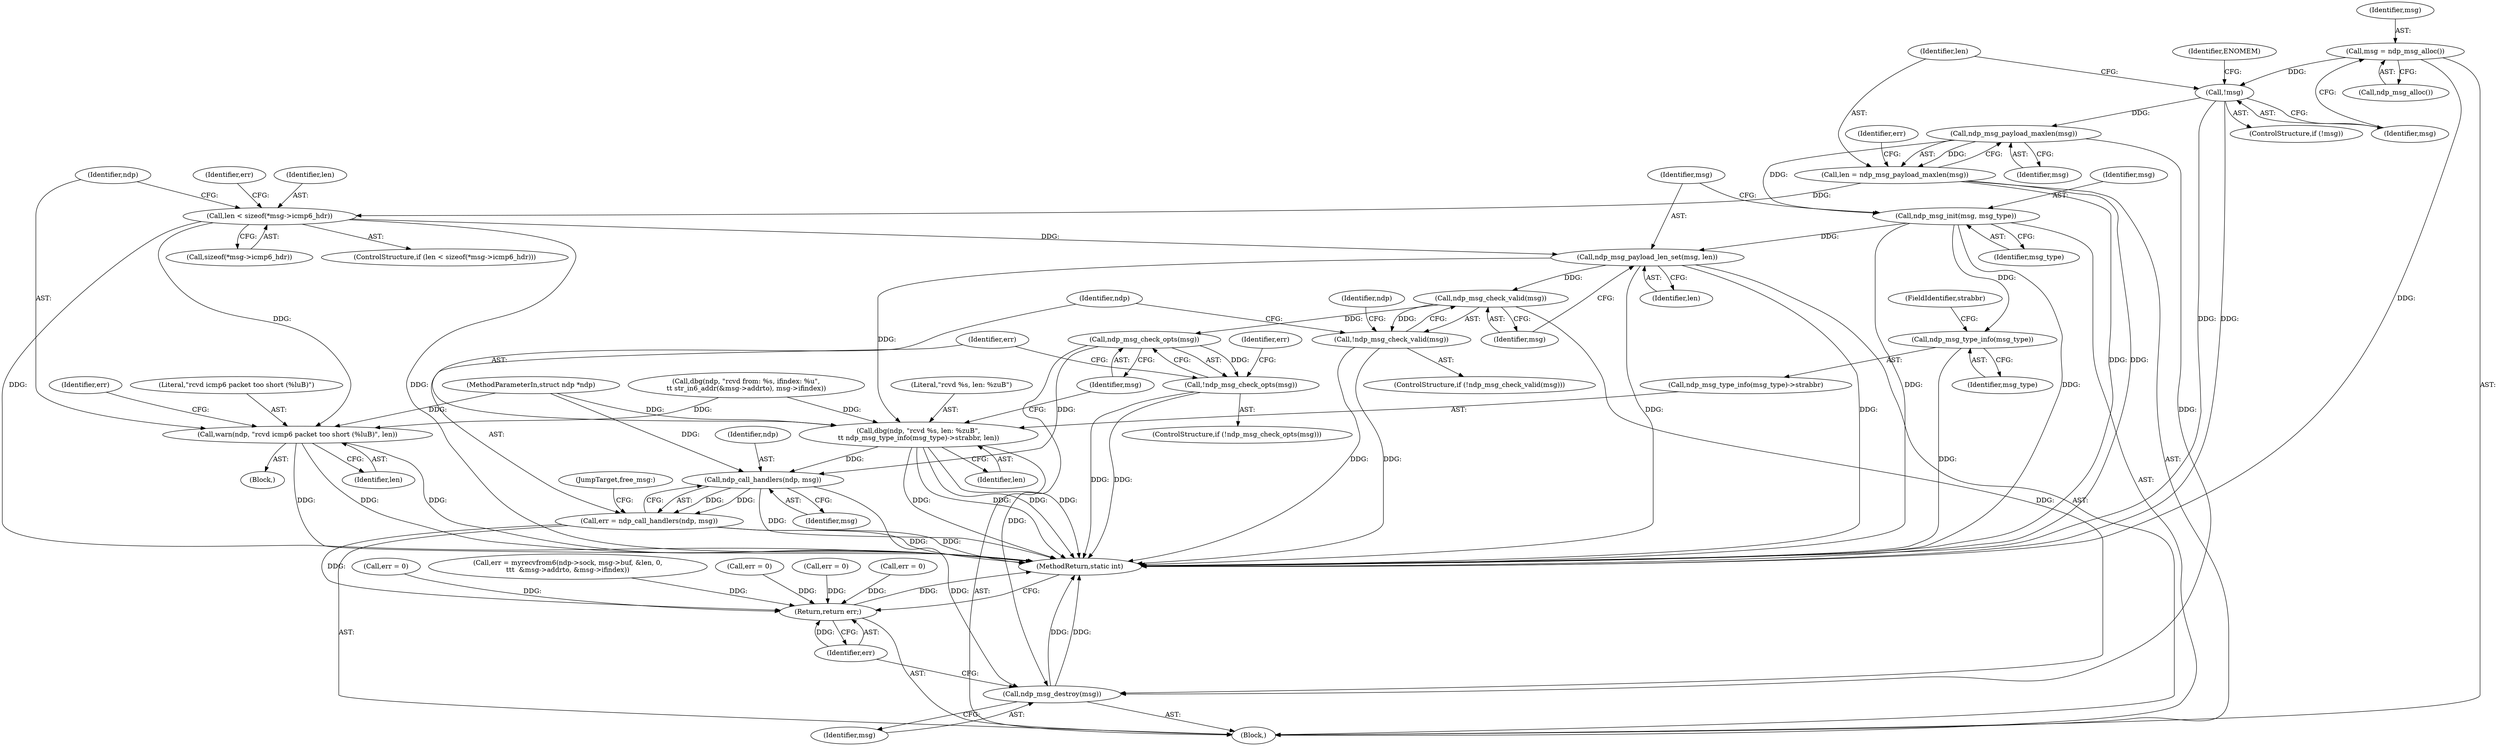 digraph "0_libndp_a4892df306e0532487f1634ba6d4c6d4bb381c7f_1@pointer" {
"1000118" [label="(Call,ndp_msg_payload_maxlen(msg))"];
"1000111" [label="(Call,!msg)"];
"1000107" [label="(Call,msg = ndp_msg_alloc())"];
"1000116" [label="(Call,len = ndp_msg_payload_maxlen(msg))"];
"1000159" [label="(Call,len < sizeof(*msg->icmp6_hdr))"];
"1000167" [label="(Call,warn(ndp, \"rcvd icmp6 packet too short (%luB)\", len))"];
"1000195" [label="(Call,ndp_msg_payload_len_set(msg, len))"];
"1000200" [label="(Call,ndp_msg_check_valid(msg))"];
"1000199" [label="(Call,!ndp_msg_check_valid(msg))"];
"1000220" [label="(Call,ndp_msg_check_opts(msg))"];
"1000219" [label="(Call,!ndp_msg_check_opts(msg))"];
"1000229" [label="(Call,ndp_call_handlers(ndp, msg))"];
"1000227" [label="(Call,err = ndp_call_handlers(ndp, msg))"];
"1000235" [label="(Return,return err;)"];
"1000233" [label="(Call,ndp_msg_destroy(msg))"];
"1000210" [label="(Call,dbg(ndp, \"rcvd %s, len: %zuB\",\n\t\t ndp_msg_type_info(msg_type)->strabbr, len))"];
"1000192" [label="(Call,ndp_msg_init(msg, msg_type))"];
"1000214" [label="(Call,ndp_msg_type_info(msg_type))"];
"1000224" [label="(Identifier,err)"];
"1000116" [label="(Call,len = ndp_msg_payload_maxlen(msg))"];
"1000204" [label="(Identifier,ndp)"];
"1000227" [label="(Call,err = ndp_call_handlers(ndp, msg))"];
"1000161" [label="(Call,sizeof(*msg->icmp6_hdr))"];
"1000194" [label="(Identifier,msg_type)"];
"1000192" [label="(Call,ndp_msg_init(msg, msg_type))"];
"1000220" [label="(Call,ndp_msg_check_opts(msg))"];
"1000168" [label="(Identifier,ndp)"];
"1000218" [label="(ControlStructure,if (!ndp_msg_check_opts(msg)))"];
"1000200" [label="(Call,ndp_msg_check_valid(msg))"];
"1000118" [label="(Call,ndp_msg_payload_maxlen(msg))"];
"1000210" [label="(Call,dbg(ndp, \"rcvd %s, len: %zuB\",\n\t\t ndp_msg_type_info(msg_type)->strabbr, len))"];
"1000195" [label="(Call,ndp_msg_payload_len_set(msg, len))"];
"1000166" [label="(Block,)"];
"1000115" [label="(Identifier,ENOMEM)"];
"1000212" [label="(Literal,\"rcvd %s, len: %zuB\")"];
"1000119" [label="(Identifier,msg)"];
"1000230" [label="(Identifier,ndp)"];
"1000159" [label="(Call,len < sizeof(*msg->icmp6_hdr))"];
"1000198" [label="(ControlStructure,if (!ndp_msg_check_valid(msg)))"];
"1000120" [label="(Call,err = myrecvfrom6(ndp->sock, msg->buf, &len, 0,\n\t\t\t  &msg->addrto, &msg->ifindex))"];
"1000110" [label="(ControlStructure,if (!msg))"];
"1000219" [label="(Call,!ndp_msg_check_opts(msg))"];
"1000211" [label="(Identifier,ndp)"];
"1000171" [label="(Call,err = 0)"];
"1000234" [label="(Identifier,msg)"];
"1000217" [label="(Identifier,len)"];
"1000214" [label="(Call,ndp_msg_type_info(msg_type))"];
"1000108" [label="(Identifier,msg)"];
"1000197" [label="(Identifier,len)"];
"1000229" [label="(Call,ndp_call_handlers(ndp, msg))"];
"1000201" [label="(Identifier,msg)"];
"1000236" [label="(Identifier,err)"];
"1000117" [label="(Identifier,len)"];
"1000176" [label="(Identifier,err)"];
"1000213" [label="(Call,ndp_msg_type_info(msg_type)->strabbr)"];
"1000233" [label="(Call,ndp_msg_destroy(msg))"];
"1000107" [label="(Call,msg = ndp_msg_alloc())"];
"1000170" [label="(Identifier,len)"];
"1000121" [label="(Identifier,err)"];
"1000112" [label="(Identifier,msg)"];
"1000111" [label="(Call,!msg)"];
"1000235" [label="(Return,return err;)"];
"1000101" [label="(MethodParameterIn,struct ndp *ndp)"];
"1000221" [label="(Identifier,msg)"];
"1000231" [label="(Identifier,msg)"];
"1000215" [label="(Identifier,msg_type)"];
"1000237" [label="(MethodReturn,static int)"];
"1000158" [label="(ControlStructure,if (len < sizeof(*msg->icmp6_hdr)))"];
"1000196" [label="(Identifier,msg)"];
"1000206" [label="(Call,err = 0)"];
"1000228" [label="(Identifier,err)"];
"1000102" [label="(Block,)"];
"1000109" [label="(Call,ndp_msg_alloc())"];
"1000223" [label="(Call,err = 0)"];
"1000232" [label="(JumpTarget,free_msg:)"];
"1000188" [label="(Call,err = 0)"];
"1000172" [label="(Identifier,err)"];
"1000216" [label="(FieldIdentifier,strabbr)"];
"1000160" [label="(Identifier,len)"];
"1000147" [label="(Call,dbg(ndp, \"rcvd from: %s, ifindex: %u\",\n\t\t str_in6_addr(&msg->addrto), msg->ifindex))"];
"1000193" [label="(Identifier,msg)"];
"1000167" [label="(Call,warn(ndp, \"rcvd icmp6 packet too short (%luB)\", len))"];
"1000199" [label="(Call,!ndp_msg_check_valid(msg))"];
"1000169" [label="(Literal,\"rcvd icmp6 packet too short (%luB)\")"];
"1000118" -> "1000116"  [label="AST: "];
"1000118" -> "1000119"  [label="CFG: "];
"1000119" -> "1000118"  [label="AST: "];
"1000116" -> "1000118"  [label="CFG: "];
"1000118" -> "1000116"  [label="DDG: "];
"1000111" -> "1000118"  [label="DDG: "];
"1000118" -> "1000192"  [label="DDG: "];
"1000118" -> "1000233"  [label="DDG: "];
"1000111" -> "1000110"  [label="AST: "];
"1000111" -> "1000112"  [label="CFG: "];
"1000112" -> "1000111"  [label="AST: "];
"1000115" -> "1000111"  [label="CFG: "];
"1000117" -> "1000111"  [label="CFG: "];
"1000111" -> "1000237"  [label="DDG: "];
"1000111" -> "1000237"  [label="DDG: "];
"1000107" -> "1000111"  [label="DDG: "];
"1000107" -> "1000102"  [label="AST: "];
"1000107" -> "1000109"  [label="CFG: "];
"1000108" -> "1000107"  [label="AST: "];
"1000109" -> "1000107"  [label="AST: "];
"1000112" -> "1000107"  [label="CFG: "];
"1000107" -> "1000237"  [label="DDG: "];
"1000116" -> "1000102"  [label="AST: "];
"1000117" -> "1000116"  [label="AST: "];
"1000121" -> "1000116"  [label="CFG: "];
"1000116" -> "1000237"  [label="DDG: "];
"1000116" -> "1000237"  [label="DDG: "];
"1000116" -> "1000159"  [label="DDG: "];
"1000159" -> "1000158"  [label="AST: "];
"1000159" -> "1000161"  [label="CFG: "];
"1000160" -> "1000159"  [label="AST: "];
"1000161" -> "1000159"  [label="AST: "];
"1000168" -> "1000159"  [label="CFG: "];
"1000176" -> "1000159"  [label="CFG: "];
"1000159" -> "1000237"  [label="DDG: "];
"1000159" -> "1000237"  [label="DDG: "];
"1000159" -> "1000167"  [label="DDG: "];
"1000159" -> "1000195"  [label="DDG: "];
"1000167" -> "1000166"  [label="AST: "];
"1000167" -> "1000170"  [label="CFG: "];
"1000168" -> "1000167"  [label="AST: "];
"1000169" -> "1000167"  [label="AST: "];
"1000170" -> "1000167"  [label="AST: "];
"1000172" -> "1000167"  [label="CFG: "];
"1000167" -> "1000237"  [label="DDG: "];
"1000167" -> "1000237"  [label="DDG: "];
"1000167" -> "1000237"  [label="DDG: "];
"1000147" -> "1000167"  [label="DDG: "];
"1000101" -> "1000167"  [label="DDG: "];
"1000195" -> "1000102"  [label="AST: "];
"1000195" -> "1000197"  [label="CFG: "];
"1000196" -> "1000195"  [label="AST: "];
"1000197" -> "1000195"  [label="AST: "];
"1000201" -> "1000195"  [label="CFG: "];
"1000195" -> "1000237"  [label="DDG: "];
"1000195" -> "1000237"  [label="DDG: "];
"1000192" -> "1000195"  [label="DDG: "];
"1000195" -> "1000200"  [label="DDG: "];
"1000195" -> "1000210"  [label="DDG: "];
"1000200" -> "1000199"  [label="AST: "];
"1000200" -> "1000201"  [label="CFG: "];
"1000201" -> "1000200"  [label="AST: "];
"1000199" -> "1000200"  [label="CFG: "];
"1000200" -> "1000199"  [label="DDG: "];
"1000200" -> "1000220"  [label="DDG: "];
"1000200" -> "1000233"  [label="DDG: "];
"1000199" -> "1000198"  [label="AST: "];
"1000204" -> "1000199"  [label="CFG: "];
"1000211" -> "1000199"  [label="CFG: "];
"1000199" -> "1000237"  [label="DDG: "];
"1000199" -> "1000237"  [label="DDG: "];
"1000220" -> "1000219"  [label="AST: "];
"1000220" -> "1000221"  [label="CFG: "];
"1000221" -> "1000220"  [label="AST: "];
"1000219" -> "1000220"  [label="CFG: "];
"1000220" -> "1000219"  [label="DDG: "];
"1000220" -> "1000229"  [label="DDG: "];
"1000220" -> "1000233"  [label="DDG: "];
"1000219" -> "1000218"  [label="AST: "];
"1000224" -> "1000219"  [label="CFG: "];
"1000228" -> "1000219"  [label="CFG: "];
"1000219" -> "1000237"  [label="DDG: "];
"1000219" -> "1000237"  [label="DDG: "];
"1000229" -> "1000227"  [label="AST: "];
"1000229" -> "1000231"  [label="CFG: "];
"1000230" -> "1000229"  [label="AST: "];
"1000231" -> "1000229"  [label="AST: "];
"1000227" -> "1000229"  [label="CFG: "];
"1000229" -> "1000237"  [label="DDG: "];
"1000229" -> "1000227"  [label="DDG: "];
"1000229" -> "1000227"  [label="DDG: "];
"1000210" -> "1000229"  [label="DDG: "];
"1000101" -> "1000229"  [label="DDG: "];
"1000229" -> "1000233"  [label="DDG: "];
"1000227" -> "1000102"  [label="AST: "];
"1000228" -> "1000227"  [label="AST: "];
"1000232" -> "1000227"  [label="CFG: "];
"1000227" -> "1000237"  [label="DDG: "];
"1000227" -> "1000237"  [label="DDG: "];
"1000227" -> "1000235"  [label="DDG: "];
"1000235" -> "1000102"  [label="AST: "];
"1000235" -> "1000236"  [label="CFG: "];
"1000236" -> "1000235"  [label="AST: "];
"1000237" -> "1000235"  [label="CFG: "];
"1000235" -> "1000237"  [label="DDG: "];
"1000236" -> "1000235"  [label="DDG: "];
"1000171" -> "1000235"  [label="DDG: "];
"1000120" -> "1000235"  [label="DDG: "];
"1000206" -> "1000235"  [label="DDG: "];
"1000223" -> "1000235"  [label="DDG: "];
"1000188" -> "1000235"  [label="DDG: "];
"1000233" -> "1000102"  [label="AST: "];
"1000233" -> "1000234"  [label="CFG: "];
"1000234" -> "1000233"  [label="AST: "];
"1000236" -> "1000233"  [label="CFG: "];
"1000233" -> "1000237"  [label="DDG: "];
"1000233" -> "1000237"  [label="DDG: "];
"1000210" -> "1000102"  [label="AST: "];
"1000210" -> "1000217"  [label="CFG: "];
"1000211" -> "1000210"  [label="AST: "];
"1000212" -> "1000210"  [label="AST: "];
"1000213" -> "1000210"  [label="AST: "];
"1000217" -> "1000210"  [label="AST: "];
"1000221" -> "1000210"  [label="CFG: "];
"1000210" -> "1000237"  [label="DDG: "];
"1000210" -> "1000237"  [label="DDG: "];
"1000210" -> "1000237"  [label="DDG: "];
"1000210" -> "1000237"  [label="DDG: "];
"1000147" -> "1000210"  [label="DDG: "];
"1000101" -> "1000210"  [label="DDG: "];
"1000192" -> "1000102"  [label="AST: "];
"1000192" -> "1000194"  [label="CFG: "];
"1000193" -> "1000192"  [label="AST: "];
"1000194" -> "1000192"  [label="AST: "];
"1000196" -> "1000192"  [label="CFG: "];
"1000192" -> "1000237"  [label="DDG: "];
"1000192" -> "1000237"  [label="DDG: "];
"1000192" -> "1000214"  [label="DDG: "];
"1000214" -> "1000213"  [label="AST: "];
"1000214" -> "1000215"  [label="CFG: "];
"1000215" -> "1000214"  [label="AST: "];
"1000216" -> "1000214"  [label="CFG: "];
"1000214" -> "1000237"  [label="DDG: "];
}
